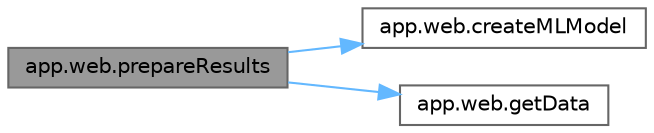 digraph "app.web.prepareResults"
{
 // LATEX_PDF_SIZE
  bgcolor="transparent";
  edge [fontname=Helvetica,fontsize=10,labelfontname=Helvetica,labelfontsize=10];
  node [fontname=Helvetica,fontsize=10,shape=box,height=0.2,width=0.4];
  rankdir="LR";
  Node1 [id="Node000001",label="app.web.prepareResults",height=0.2,width=0.4,color="gray40", fillcolor="grey60", style="filled", fontcolor="black",tooltip=" "];
  Node1 -> Node2 [id="edge1_Node000001_Node000002",color="steelblue1",style="solid",tooltip=" "];
  Node2 [id="Node000002",label="app.web.createMLModel",height=0.2,width=0.4,color="grey40", fillcolor="white", style="filled",URL="$namespaceapp_1_1web.html#a8d5f3afc0153f3839cbaeb2db81589b9",tooltip=" "];
  Node1 -> Node3 [id="edge2_Node000001_Node000003",color="steelblue1",style="solid",tooltip=" "];
  Node3 [id="Node000003",label="app.web.getData",height=0.2,width=0.4,color="grey40", fillcolor="white", style="filled",URL="$namespaceapp_1_1web.html#a199f6c9e2cc0c03d395012d1726d1668",tooltip=" "];
}
